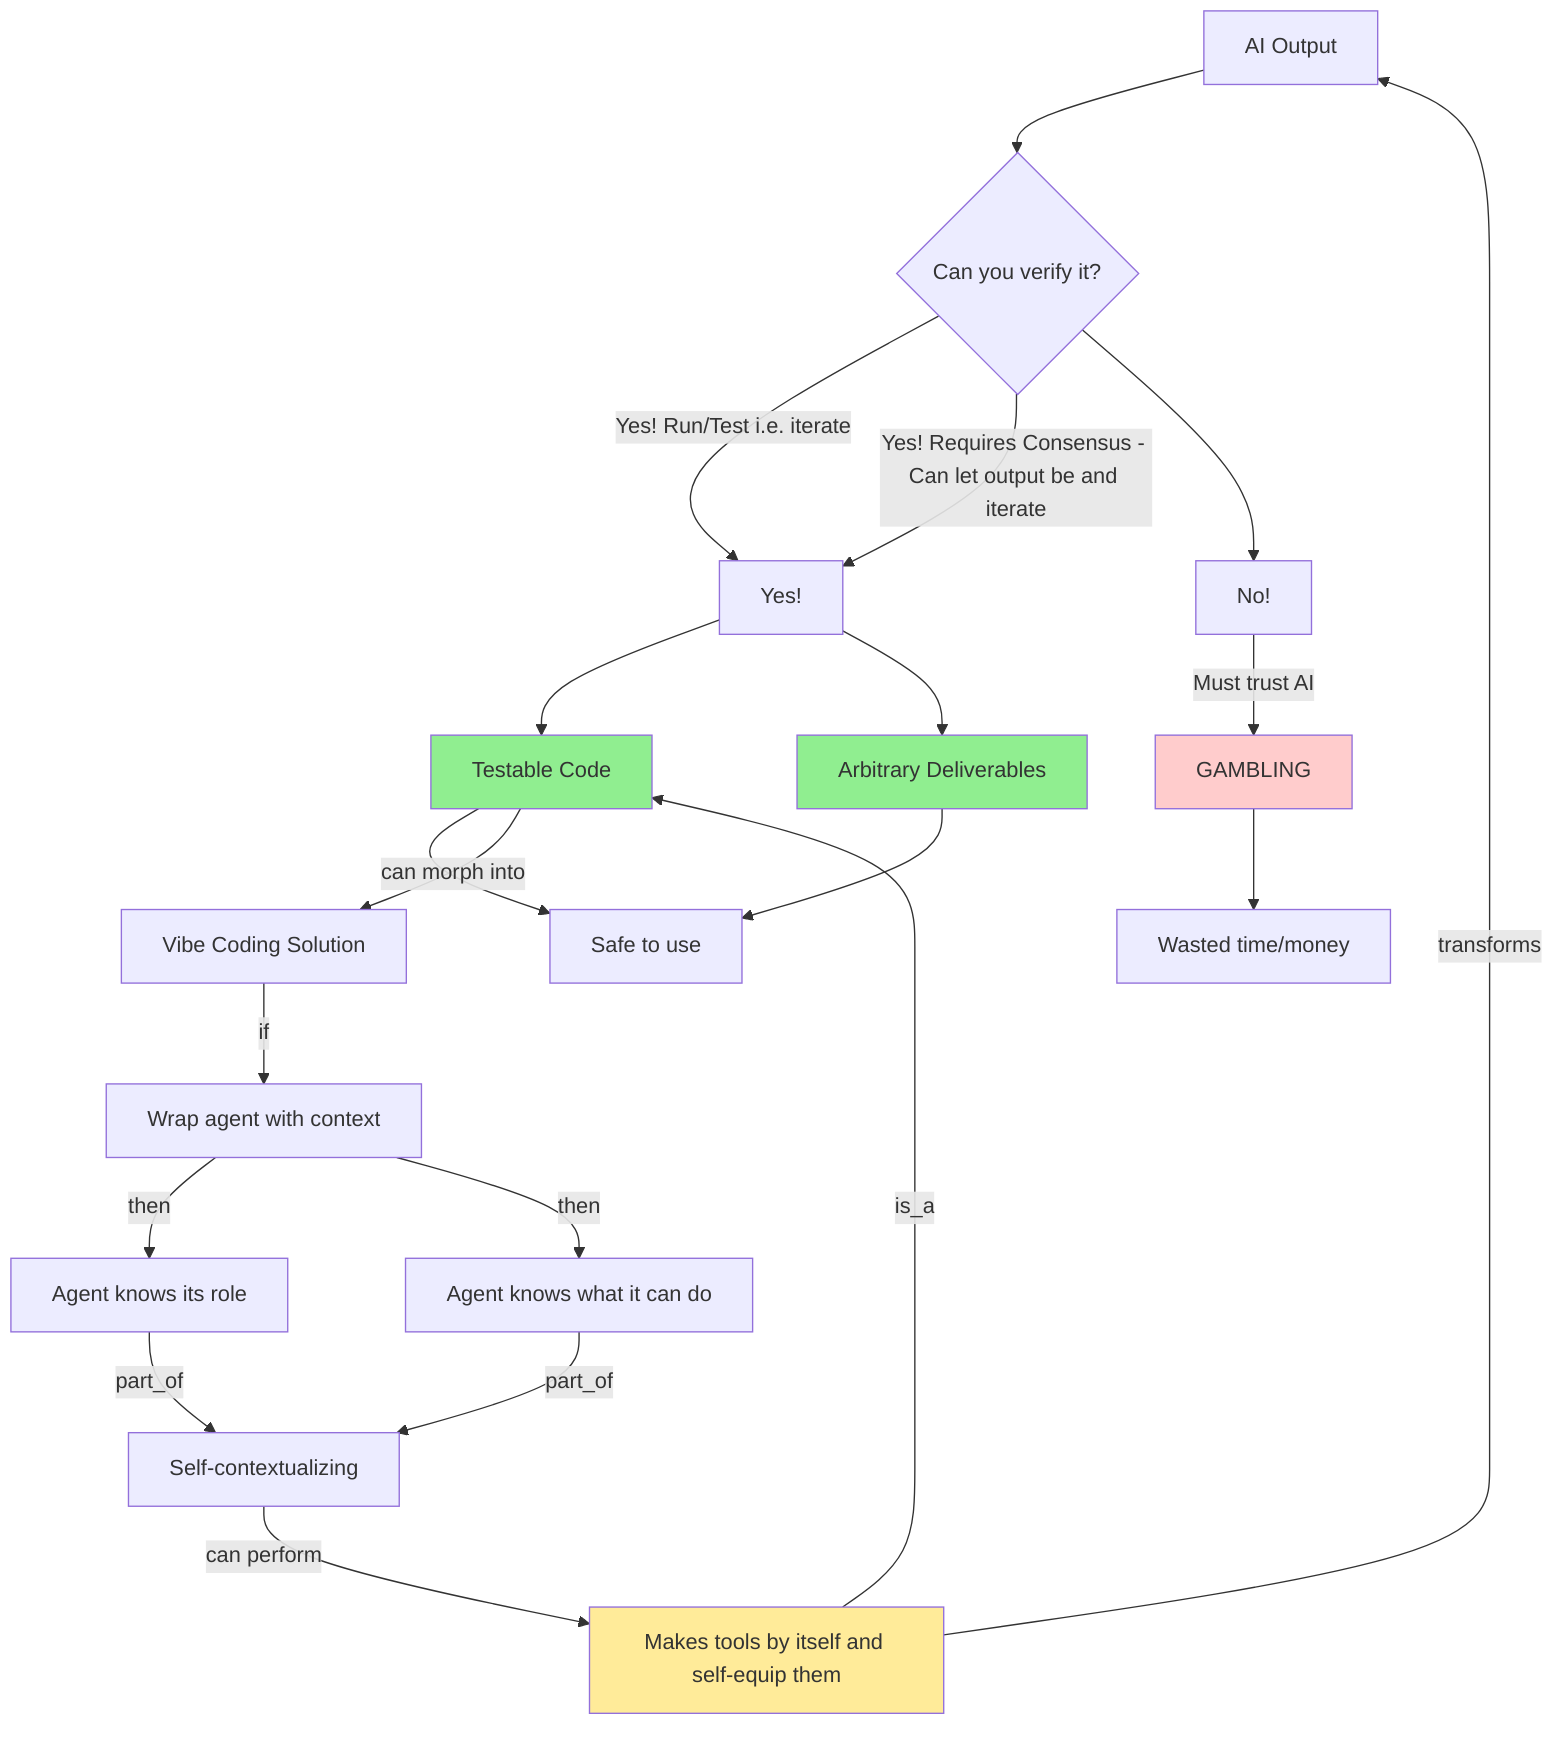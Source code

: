 flowchart TD
    A[AI Output] --> B{Can you verify it?}
    B -->|Yes! Run/Test i.e. iterate| N[Yes!]
    N --> C[Testable Code]
    B -->|Yes! Requires Consensus - Can let output be and iterate| N
    N --> D[Arbitrary Deliverables]
    B --> O[No!]
    O --> |Must trust AI| E[GAMBLING]
    
    C --> F[Safe to use]
    D --> F
    E --> G[Wasted time/money]
    
    H[Vibe Coding Solution] -->|if| I[Wrap agent with context]
    I -->|then| J[Agent knows its role]
    I -->|then| K[Agent knows what it can do]
    J -->|part_of| L[Self-contextualizing]
    K -->|part_of| L
    L -->|can perform| M[Makes tools by itself and self-equip them]
    M -->|is_a| C
    C -->|can morph into| H
    M -->|transforms| A
    
    style C fill:#90EE90
    style D fill:#90EE90
    style E fill:#ffcccc
    style M fill:#ffeb99